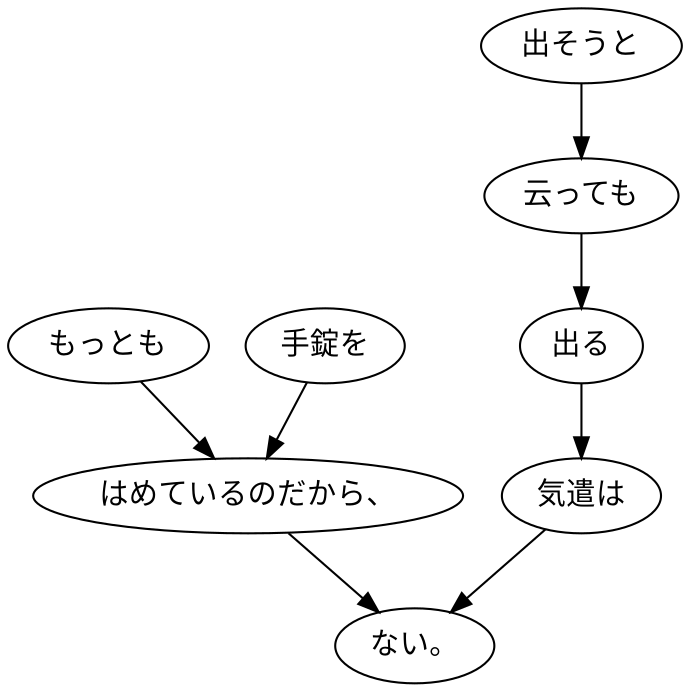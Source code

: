 digraph graph6223 {
	node0 [label="もっとも"];
	node1 [label="手錠を"];
	node2 [label="はめているのだから、"];
	node3 [label="出そうと"];
	node4 [label="云っても"];
	node5 [label="出る"];
	node6 [label="気遣は"];
	node7 [label="ない。"];
	node0 -> node2;
	node1 -> node2;
	node2 -> node7;
	node3 -> node4;
	node4 -> node5;
	node5 -> node6;
	node6 -> node7;
}
